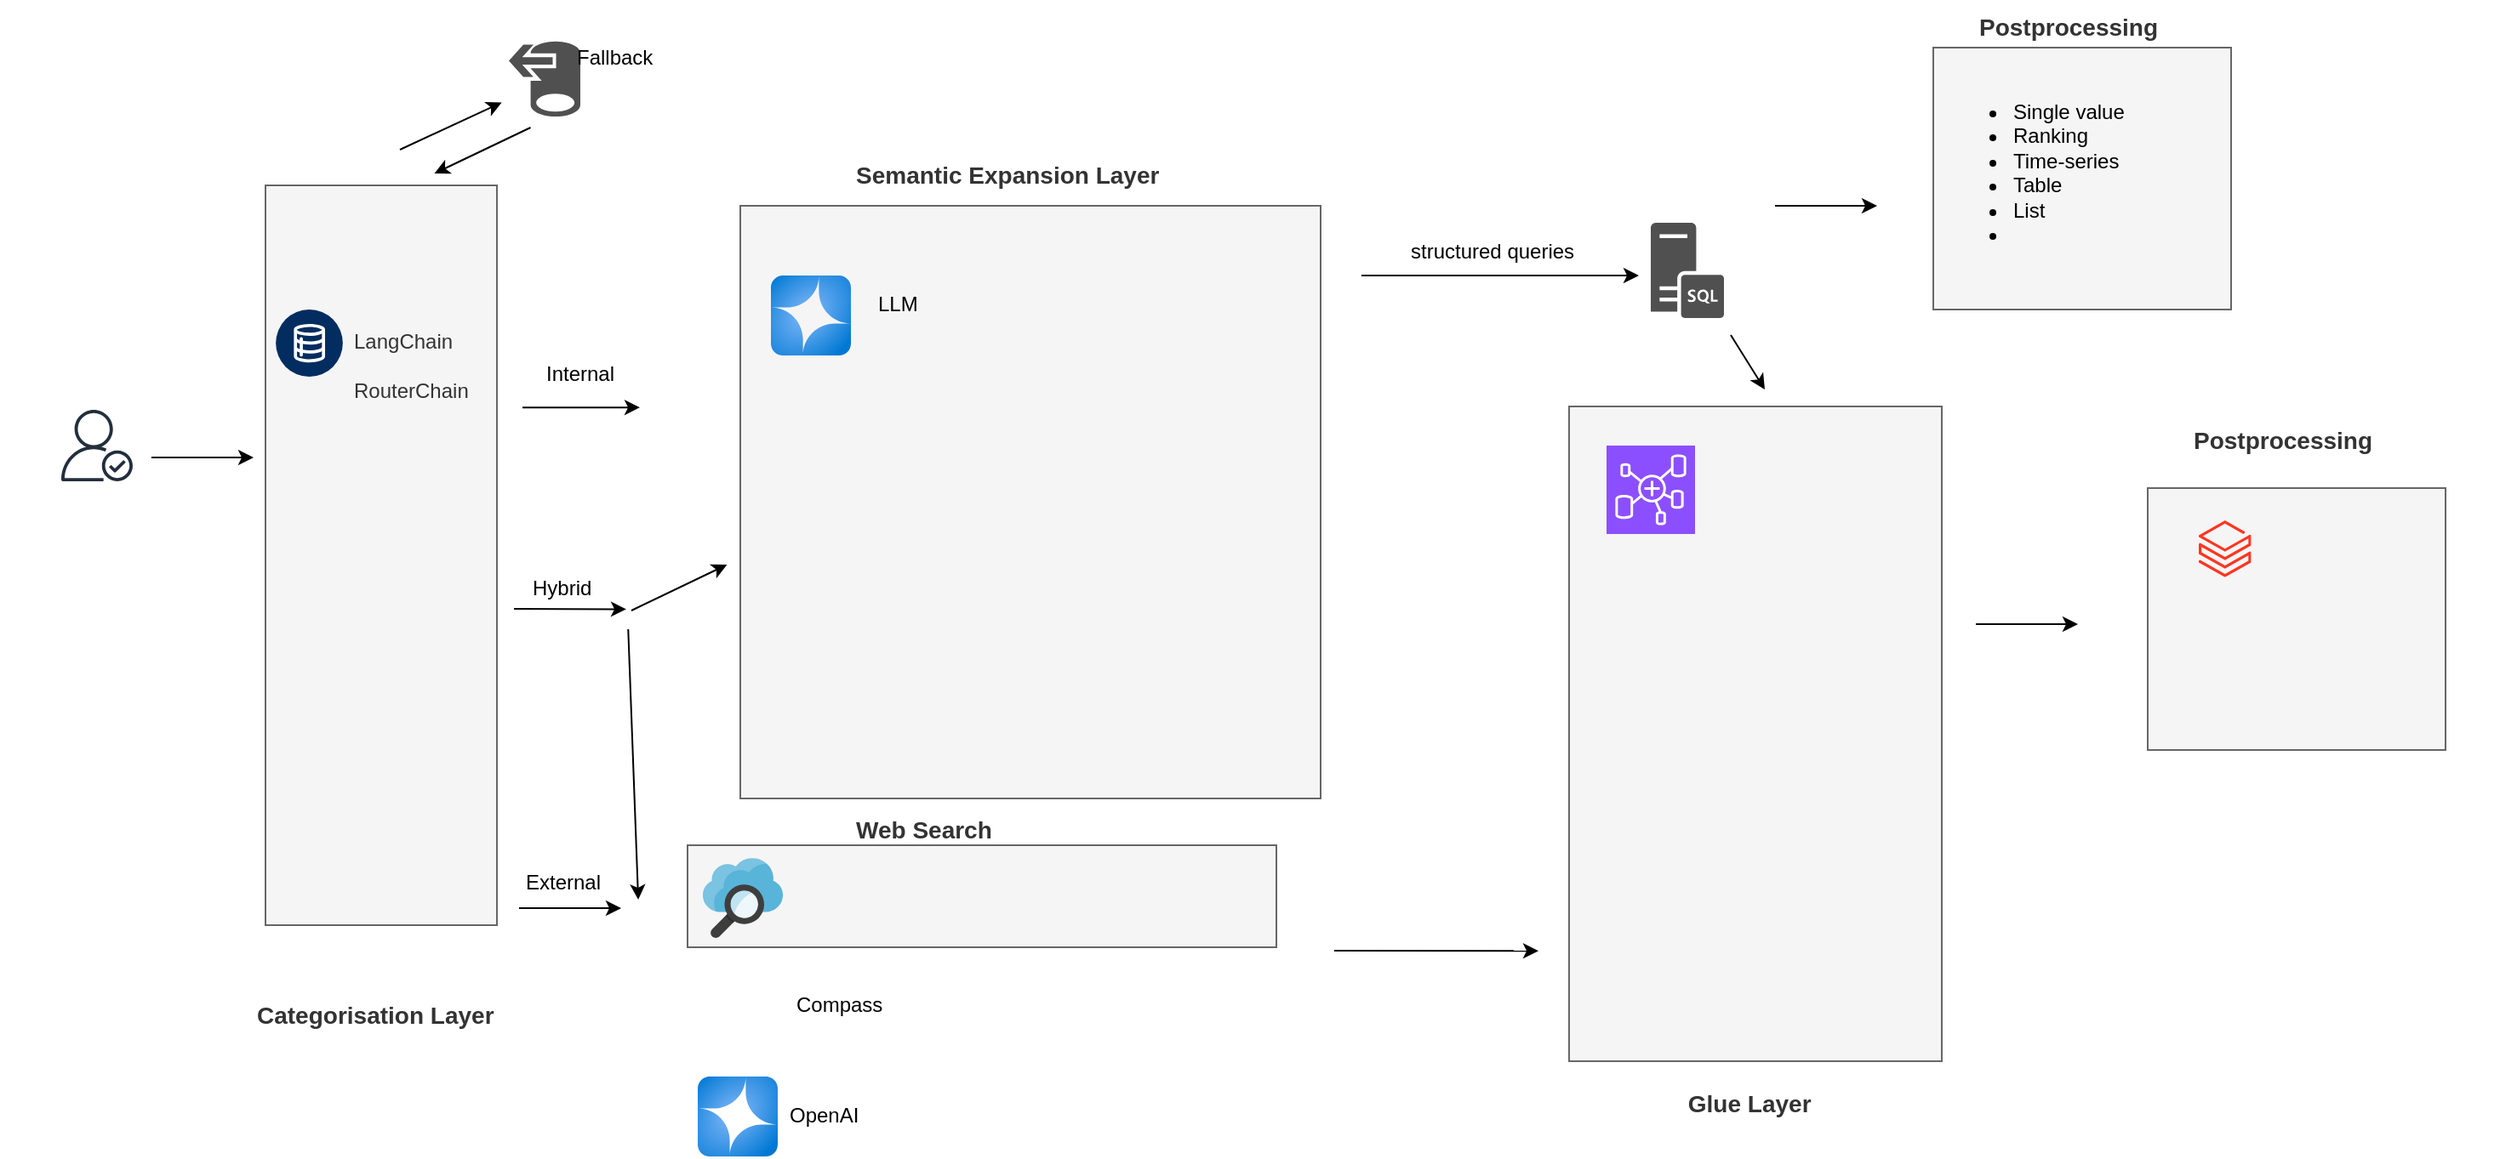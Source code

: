 <mxfile border="50" scale="3" compressed="false" locked="false" version="26.2.13">
  <diagram name="Blank" id="YmL12bMKpDGza6XwsDPr">
    <mxGraphModel dx="2680" dy="814" grid="0" gridSize="10" guides="1" tooltips="1" connect="1" arrows="1" fold="1" page="0" pageScale="1" pageWidth="827" pageHeight="1169" background="none" math="1" shadow="0">
      <root>
        <mxCell id="X5NqExCQtvZxIxQ7pmgY-0" />
        <mxCell id="1" parent="X5NqExCQtvZxIxQ7pmgY-0" />
        <mxCell id="0-6Xh5VArb5mex6PAZ4W-3" value="" style="shape=image;html=1;verticalAlign=top;verticalLabelPosition=bottom;labelBackgroundColor=#ffffff;imageAspect=0;aspect=fixed;image=https://cdn0.iconfinder.com/data/icons/evericons-24px-vol-1/24/question-128.png" vertex="1" parent="1">
          <mxGeometry x="-1132" y="270" width="54" height="54" as="geometry" />
        </mxCell>
        <mxCell id="0-6Xh5VArb5mex6PAZ4W-5" value="" style="endArrow=classic;html=1;rounded=0;" edge="1" parent="1">
          <mxGeometry width="50" height="50" relative="1" as="geometry">
            <mxPoint x="-825" y="319.57" as="sourcePoint" />
            <mxPoint x="-756" y="319.57" as="targetPoint" />
          </mxGeometry>
        </mxCell>
        <mxCell id="0-6Xh5VArb5mex6PAZ4W-40" value="Internal&amp;nbsp;" style="text;whiteSpace=wrap;html=1;" vertex="1" parent="1">
          <mxGeometry x="-813" y="286" width="155" height="35" as="geometry" />
        </mxCell>
        <mxCell id="0-6Xh5VArb5mex6PAZ4W-44" value="Hybrid" style="text;whiteSpace=wrap;html=1;" vertex="1" parent="1">
          <mxGeometry x="-821" y="412" width="155" height="35" as="geometry" />
        </mxCell>
        <mxCell id="0-6Xh5VArb5mex6PAZ4W-46" value="" style="endArrow=classic;html=1;rounded=0;" edge="1" parent="1">
          <mxGeometry width="50" height="50" relative="1" as="geometry">
            <mxPoint x="-827" y="614" as="sourcePoint" />
            <mxPoint x="-767" y="614" as="targetPoint" />
          </mxGeometry>
        </mxCell>
        <mxCell id="0-6Xh5VArb5mex6PAZ4W-47" value="" style="endArrow=classic;html=1;rounded=0;" edge="1" parent="1">
          <mxGeometry width="50" height="50" relative="1" as="geometry">
            <mxPoint x="-830" y="438" as="sourcePoint" />
            <mxPoint x="-764" y="438.21" as="targetPoint" />
          </mxGeometry>
        </mxCell>
        <mxCell id="0-6Xh5VArb5mex6PAZ4W-48" value="" style="endArrow=classic;html=1;rounded=0;" edge="1" parent="1">
          <mxGeometry width="50" height="50" relative="1" as="geometry">
            <mxPoint x="-332" y="242" as="sourcePoint" />
            <mxPoint x="-169" y="242" as="targetPoint" />
          </mxGeometry>
        </mxCell>
        <mxCell id="0-6Xh5VArb5mex6PAZ4W-51" value="" style="sketch=0;pointerEvents=1;shadow=0;dashed=0;html=1;strokeColor=none;fillColor=#505050;labelPosition=center;verticalLabelPosition=bottom;verticalAlign=top;outlineConnect=0;align=center;shape=mxgraph.office.servers.sql_server;" vertex="1" parent="1">
          <mxGeometry x="-162" y="211" width="43" height="56" as="geometry" />
        </mxCell>
        <mxCell id="0-6Xh5VArb5mex6PAZ4W-39" value="" style="rounded=0;whiteSpace=wrap;html=1;fillColor=#f5f5f5;fontColor=#333333;strokeColor=#666666;" vertex="1" parent="1">
          <mxGeometry x="-697" y="201" width="341" height="348.5" as="geometry" />
        </mxCell>
        <mxCell id="0-6Xh5VArb5mex6PAZ4W-55" value="&lt;span style=&quot;forced-color-adjust: none; color: rgb(51, 51, 51); font-family: Helvetica; font-style: normal; font-variant-ligatures: normal; font-variant-caps: normal; letter-spacing: normal; orphans: 2; text-align: center; text-indent: 0px; text-transform: none; widows: 2; word-spacing: 0px; -webkit-text-stroke-width: 0px; white-space: normal; text-decoration-thickness: initial; text-decoration-style: initial; text-decoration-color: initial;&quot;&gt;&lt;b style=&quot;&quot;&gt;&lt;font style=&quot;font-size: 14px;&quot;&gt;Semantic Expansion Layer&lt;/font&gt;&lt;/b&gt;&lt;/span&gt;" style="text;whiteSpace=wrap;html=1;" vertex="1" parent="1">
          <mxGeometry x="-631.003" y="167.999" width="181" height="36" as="geometry" />
        </mxCell>
        <mxCell id="0-6Xh5VArb5mex6PAZ4W-56" value="&lt;b style=&quot;color: rgb(51, 51, 51); text-align: center;&quot;&gt;&lt;font style=&quot;font-size: 14px;&quot;&gt;Categorisation Layer&lt;/font&gt;&lt;/b&gt;" style="text;whiteSpace=wrap;html=1;" vertex="1" parent="1">
          <mxGeometry x="-983.003" y="661.999" width="181" height="36" as="geometry" />
        </mxCell>
        <mxCell id="0-6Xh5VArb5mex6PAZ4W-58" value="&lt;b style=&quot;color: rgb(51, 51, 51); text-align: center;&quot;&gt;&lt;font style=&quot;font-size: 14px;&quot;&gt;&amp;nbsp; &amp;nbsp; &amp;nbsp; &amp;nbsp; &amp;nbsp; Glue Layer&lt;/font&gt;&lt;/b&gt;" style="text;whiteSpace=wrap;html=1;" vertex="1" parent="1">
          <mxGeometry x="-181.003" y="713.629" width="181" height="36" as="geometry" />
        </mxCell>
        <mxCell id="0-6Xh5VArb5mex6PAZ4W-53" value="&lt;div&gt;&lt;b&gt;&lt;br&gt;&lt;/b&gt;&lt;/div&gt;" style="rounded=0;whiteSpace=wrap;html=1;fillColor=#f5f5f5;fontColor=#333333;strokeColor=#666666;" vertex="1" parent="1">
          <mxGeometry x="-210" y="319" width="219" height="385" as="geometry" />
        </mxCell>
        <mxCell id="0-6Xh5VArb5mex6PAZ4W-11" value="" style="sketch=0;points=[[0,0,0],[0.25,0,0],[0.5,0,0],[0.75,0,0],[1,0,0],[0,1,0],[0.25,1,0],[0.5,1,0],[0.75,1,0],[1,1,0],[0,0.25,0],[0,0.5,0],[0,0.75,0],[1,0.25,0],[1,0.5,0],[1,0.75,0]];outlineConnect=0;fontColor=#232F3E;fillColor=#8C4FFF;strokeColor=#ffffff;dashed=0;verticalLabelPosition=bottom;verticalAlign=top;align=center;html=1;fontSize=12;fontStyle=0;aspect=fixed;shape=mxgraph.aws4.resourceIcon;resIcon=mxgraph.aws4.glue_elastic_views;" vertex="1" parent="1">
          <mxGeometry x="-188" y="342" width="52" height="52" as="geometry" />
        </mxCell>
        <mxCell id="0-6Xh5VArb5mex6PAZ4W-37" value="" style="rounded=0;whiteSpace=wrap;html=1;fillColor=#f5f5f5;fontColor=#333333;strokeColor=#666666;" vertex="1" parent="1">
          <mxGeometry x="-976" y="189" width="136" height="435" as="geometry" />
        </mxCell>
        <mxCell id="0-6Xh5VArb5mex6PAZ4W-18" value="" style="verticalLabelPosition=bottom;aspect=fixed;html=1;shape=mxgraph.salesforce.data2;" vertex="1" parent="1">
          <mxGeometry x="-970" y="262" width="39.5" height="39.5" as="geometry" />
        </mxCell>
        <mxCell id="0-6Xh5VArb5mex6PAZ4W-10" value="" style="image;aspect=fixed;html=1;points=[];align=center;fontSize=12;image=img/lib/azure2/ai_machine_learning/Azure_OpenAI.svg;" vertex="1" parent="1">
          <mxGeometry x="-679" y="242" width="47" height="47" as="geometry" />
        </mxCell>
        <mxCell id="0-6Xh5VArb5mex6PAZ4W-60" value="structured queries" style="text;whiteSpace=wrap;html=1;" vertex="1" parent="1">
          <mxGeometry x="-305" y="214" width="162" height="35" as="geometry" />
        </mxCell>
        <mxCell id="0-6Xh5VArb5mex6PAZ4W-61" value="LLM" style="text;whiteSpace=wrap;html=1;" vertex="1" parent="1">
          <mxGeometry x="-618" y="245" width="155" height="35" as="geometry" />
        </mxCell>
        <mxCell id="0-6Xh5VArb5mex6PAZ4W-64" value="Compass" style="text;whiteSpace=wrap;html=1;" vertex="1" parent="1">
          <mxGeometry x="-666" y="657" width="155" height="35" as="geometry" />
        </mxCell>
        <mxCell id="0-6Xh5VArb5mex6PAZ4W-69" value="External" style="text;whiteSpace=wrap;html=1;" vertex="1" parent="1">
          <mxGeometry x="-825" y="584.5" width="155" height="35" as="geometry" />
        </mxCell>
        <mxCell id="0-6Xh5VArb5mex6PAZ4W-70" value="" style="rounded=0;whiteSpace=wrap;html=1;fillColor=#f5f5f5;fontColor=#333333;strokeColor=#666666;" vertex="1" parent="1">
          <mxGeometry x="-728" y="577" width="346" height="60" as="geometry" />
        </mxCell>
        <mxCell id="0-6Xh5VArb5mex6PAZ4W-9" value="" style="shape=image;html=1;verticalAlign=top;verticalLabelPosition=bottom;labelBackgroundColor=#ffffff;imageAspect=0;aspect=fixed;image=https://cdn2.iconfinder.com/data/icons/freecns-cumulus/32/519779-90_Compass-128.png" vertex="1" parent="1">
          <mxGeometry x="-728" y="651" width="58" height="58" as="geometry" />
        </mxCell>
        <mxCell id="0-6Xh5VArb5mex6PAZ4W-72" value="&lt;span style=&quot;forced-color-adjust: none; color: rgb(51, 51, 51); font-family: Helvetica; font-style: normal; font-variant-ligatures: normal; font-variant-caps: normal; letter-spacing: normal; orphans: 2; text-align: center; text-indent: 0px; text-transform: none; widows: 2; word-spacing: 0px; -webkit-text-stroke-width: 0px; white-space: normal; text-decoration-thickness: initial; text-decoration-style: initial; text-decoration-color: initial;&quot;&gt;&lt;b style=&quot;&quot;&gt;&lt;font style=&quot;font-size: 14px;&quot;&gt;Web Search&amp;nbsp;&lt;/font&gt;&lt;/b&gt;&lt;/span&gt;" style="text;whiteSpace=wrap;html=1;" vertex="1" parent="1">
          <mxGeometry x="-631.003" y="552.999" width="181" height="36" as="geometry" />
        </mxCell>
        <mxCell id="0-6Xh5VArb5mex6PAZ4W-12" value="" style="image;sketch=0;aspect=fixed;html=1;points=[];align=center;fontSize=12;image=img/lib/mscae/Search.svg;" vertex="1" parent="1">
          <mxGeometry x="-719" y="584.5" width="47" height="47" as="geometry" />
        </mxCell>
        <mxCell id="0-6Xh5VArb5mex6PAZ4W-73" value="" style="image;aspect=fixed;html=1;points=[];align=center;fontSize=12;image=img/lib/azure2/ai_machine_learning/Azure_OpenAI.svg;" vertex="1" parent="1">
          <mxGeometry x="-722" y="713" width="47" height="47" as="geometry" />
        </mxCell>
        <mxCell id="0-6Xh5VArb5mex6PAZ4W-74" value="OpenAI&lt;div&gt;&lt;br&gt;&lt;/div&gt;" style="text;whiteSpace=wrap;html=1;" vertex="1" parent="1">
          <mxGeometry x="-670" y="722" width="155" height="35" as="geometry" />
        </mxCell>
        <mxCell id="0-6Xh5VArb5mex6PAZ4W-76" value="" style="endArrow=classic;html=1;rounded=0;" edge="1" parent="1">
          <mxGeometry width="50" height="50" relative="1" as="geometry">
            <mxPoint x="-1043" y="349" as="sourcePoint" />
            <mxPoint x="-983" y="349" as="targetPoint" />
          </mxGeometry>
        </mxCell>
        <mxCell id="0-6Xh5VArb5mex6PAZ4W-78" value="&lt;div&gt;&lt;b&gt;&lt;br&gt;&lt;/b&gt;&lt;/div&gt;" style="rounded=0;whiteSpace=wrap;html=1;fillColor=#f5f5f5;fontColor=#333333;strokeColor=#666666;" vertex="1" parent="1">
          <mxGeometry x="130" y="367" width="175" height="154" as="geometry" />
        </mxCell>
        <mxCell id="0-6Xh5VArb5mex6PAZ4W-79" value="&lt;span style=&quot;forced-color-adjust: none; color: rgb(51, 51, 51); font-family: Helvetica; font-style: normal; font-variant-ligatures: normal; font-variant-caps: normal; letter-spacing: normal; orphans: 2; text-align: center; text-indent: 0px; text-transform: none; widows: 2; word-spacing: 0px; -webkit-text-stroke-width: 0px; white-space: normal; text-decoration-thickness: initial; text-decoration-style: initial; text-decoration-color: initial;&quot;&gt;&lt;b style=&quot;&quot;&gt;&lt;font style=&quot;font-size: 14px;&quot;&gt;Postprocessing&lt;/font&gt;&lt;/b&gt;&lt;/span&gt;" style="text;whiteSpace=wrap;html=1;" vertex="1" parent="1">
          <mxGeometry x="154.997" y="323.999" width="181" height="36" as="geometry" />
        </mxCell>
        <mxCell id="0-6Xh5VArb5mex6PAZ4W-82" value="" style="sketch=0;outlineConnect=0;fontColor=#232F3E;gradientColor=none;fillColor=#232F3D;strokeColor=none;dashed=0;verticalLabelPosition=bottom;verticalAlign=top;align=center;html=1;fontSize=12;fontStyle=0;aspect=fixed;pointerEvents=1;shape=mxgraph.aws4.authenticated_user;" vertex="1" parent="1">
          <mxGeometry x="-1096" y="321" width="42" height="42" as="geometry" />
        </mxCell>
        <mxCell id="0-6Xh5VArb5mex6PAZ4W-83" value="" style="endArrow=classic;html=1;rounded=0;entryX=0.75;entryY=0;entryDx=0;entryDy=0;" edge="1" parent="1" target="0-6Xh5VArb5mex6PAZ4W-44">
          <mxGeometry width="50" height="50" relative="1" as="geometry">
            <mxPoint x="-761" y="439" as="sourcePoint" />
            <mxPoint x="-701" y="439" as="targetPoint" />
          </mxGeometry>
        </mxCell>
        <mxCell id="0-6Xh5VArb5mex6PAZ4W-84" value="" style="endArrow=classic;html=1;rounded=0;entryX=0.439;entryY=0.7;entryDx=0;entryDy=0;entryPerimeter=0;exitX=0.375;exitY=1.086;exitDx=0;exitDy=0;exitPerimeter=0;" edge="1" parent="1" source="0-6Xh5VArb5mex6PAZ4W-44" target="0-6Xh5VArb5mex6PAZ4W-69">
          <mxGeometry width="50" height="50" relative="1" as="geometry">
            <mxPoint x="-807" y="452" as="sourcePoint" />
            <mxPoint x="-747" y="452" as="targetPoint" />
          </mxGeometry>
        </mxCell>
        <mxCell id="0-6Xh5VArb5mex6PAZ4W-87" value="" style="endArrow=classic;html=1;rounded=0;" edge="1" parent="1">
          <mxGeometry width="50" height="50" relative="1" as="geometry">
            <mxPoint x="-115" y="277" as="sourcePoint" />
            <mxPoint x="-95" y="309" as="targetPoint" />
          </mxGeometry>
        </mxCell>
        <mxCell id="0-6Xh5VArb5mex6PAZ4W-88" value="" style="endArrow=classic;html=1;rounded=0;" edge="1" parent="1">
          <mxGeometry width="50" height="50" relative="1" as="geometry">
            <mxPoint x="-348" y="639" as="sourcePoint" />
            <mxPoint x="-228" y="639.13" as="targetPoint" />
          </mxGeometry>
        </mxCell>
        <mxCell id="0-6Xh5VArb5mex6PAZ4W-90" value="" style="endArrow=classic;html=1;rounded=0;" edge="1" parent="1">
          <mxGeometry width="50" height="50" relative="1" as="geometry">
            <mxPoint x="29" y="447" as="sourcePoint" />
            <mxPoint x="89" y="447" as="targetPoint" />
          </mxGeometry>
        </mxCell>
        <mxCell id="0-6Xh5VArb5mex6PAZ4W-52" value="" style="image;aspect=fixed;html=1;points=[];align=center;fontSize=12;image=img/lib/azure2/analytics/Azure_Databricks.svg;" vertex="1" parent="1">
          <mxGeometry x="160" y="386" width="30.8" height="33.35" as="geometry" />
        </mxCell>
        <mxCell id="0-6Xh5VArb5mex6PAZ4W-91" value="&lt;span style=&quot;color: rgb(51, 51, 51); text-align: center;&quot;&gt;LangChain&lt;/span&gt;&lt;div&gt;&lt;span style=&quot;color: rgb(51, 51, 51); text-align: center;&quot;&gt;&lt;br&gt;&lt;/span&gt;&lt;/div&gt;&lt;div&gt;&lt;span style=&quot;color: rgb(51, 51, 51); text-align: center;&quot;&gt;RouterChain&lt;/span&gt;&lt;/div&gt;" style="text;whiteSpace=wrap;html=1;" vertex="1" parent="1">
          <mxGeometry x="-926" y="267" width="155" height="56" as="geometry" />
        </mxCell>
        <mxCell id="0-6Xh5VArb5mex6PAZ4W-92" value="" style="sketch=0;pointerEvents=1;shadow=0;dashed=0;html=1;strokeColor=none;labelPosition=center;verticalLabelPosition=bottom;verticalAlign=top;align=center;fillColor=#505050;shape=mxgraph.mscae.intune.data_migration_wizard;rotation=-180;" vertex="1" parent="1">
          <mxGeometry x="-833" y="104" width="42" height="45" as="geometry" />
        </mxCell>
        <mxCell id="0-6Xh5VArb5mex6PAZ4W-93" value="Fallback" style="text;whiteSpace=wrap;html=1;" vertex="1" parent="1">
          <mxGeometry x="-795" y="100" width="155" height="35" as="geometry" />
        </mxCell>
        <mxCell id="0-6Xh5VArb5mex6PAZ4W-94" value="&lt;div&gt;&lt;b&gt;&lt;br&gt;&lt;/b&gt;&lt;/div&gt;" style="rounded=0;whiteSpace=wrap;html=1;fillColor=#f5f5f5;fontColor=#333333;strokeColor=#666666;" vertex="1" parent="1">
          <mxGeometry x="4" y="108" width="175" height="154" as="geometry" />
        </mxCell>
        <mxCell id="0-6Xh5VArb5mex6PAZ4W-95" value="" style="endArrow=classic;html=1;rounded=0;" edge="1" parent="1">
          <mxGeometry width="50" height="50" relative="1" as="geometry">
            <mxPoint x="-89" y="201" as="sourcePoint" />
            <mxPoint x="-29" y="201" as="targetPoint" />
          </mxGeometry>
        </mxCell>
        <mxCell id="0-6Xh5VArb5mex6PAZ4W-96" value="&lt;span style=&quot;forced-color-adjust: none; color: rgb(51, 51, 51); font-family: Helvetica; font-style: normal; font-variant-ligatures: normal; font-variant-caps: normal; letter-spacing: normal; orphans: 2; text-align: center; text-indent: 0px; text-transform: none; widows: 2; word-spacing: 0px; -webkit-text-stroke-width: 0px; white-space: normal; text-decoration-thickness: initial; text-decoration-style: initial; text-decoration-color: initial;&quot;&gt;&lt;b style=&quot;&quot;&gt;&lt;font style=&quot;font-size: 14px;&quot;&gt;Postprocessing&lt;/font&gt;&lt;/b&gt;&lt;/span&gt;" style="text;whiteSpace=wrap;html=1;" vertex="1" parent="1">
          <mxGeometry x="28.997" y="80.999" width="181" height="36" as="geometry" />
        </mxCell>
        <mxCell id="0-6Xh5VArb5mex6PAZ4W-97" value="&lt;ul&gt;&lt;li&gt;Single value&lt;/li&gt;&lt;li&gt;Ranking&lt;/li&gt;&lt;li&gt;Time-series&lt;/li&gt;&lt;li&gt;Table&amp;nbsp;&lt;/li&gt;&lt;li&gt;List&lt;/li&gt;&lt;li&gt;&lt;br&gt;&lt;/li&gt;&lt;/ul&gt;" style="text;whiteSpace=wrap;html=1;" vertex="1" parent="1">
          <mxGeometry x="9" y="120" width="155" height="35" as="geometry" />
        </mxCell>
        <mxCell id="0-6Xh5VArb5mex6PAZ4W-100" value="" style="endArrow=classic;html=1;rounded=0;entryX=1.099;entryY=0.194;entryDx=0;entryDy=0;entryPerimeter=0;" edge="1" parent="1" target="0-6Xh5VArb5mex6PAZ4W-92">
          <mxGeometry width="50" height="50" relative="1" as="geometry">
            <mxPoint x="-897" y="168" as="sourcePoint" />
            <mxPoint x="-840" y="124" as="targetPoint" />
          </mxGeometry>
        </mxCell>
        <mxCell id="0-6Xh5VArb5mex6PAZ4W-101" value="" style="endArrow=classic;html=1;rounded=0;entryX=0.5;entryY=1;entryDx=0;entryDy=0;" edge="1" parent="1">
          <mxGeometry width="50" height="50" relative="1" as="geometry">
            <mxPoint x="-820.25" y="155" as="sourcePoint" />
            <mxPoint x="-876.75" y="182" as="targetPoint" />
          </mxGeometry>
        </mxCell>
      </root>
    </mxGraphModel>
  </diagram>
</mxfile>
